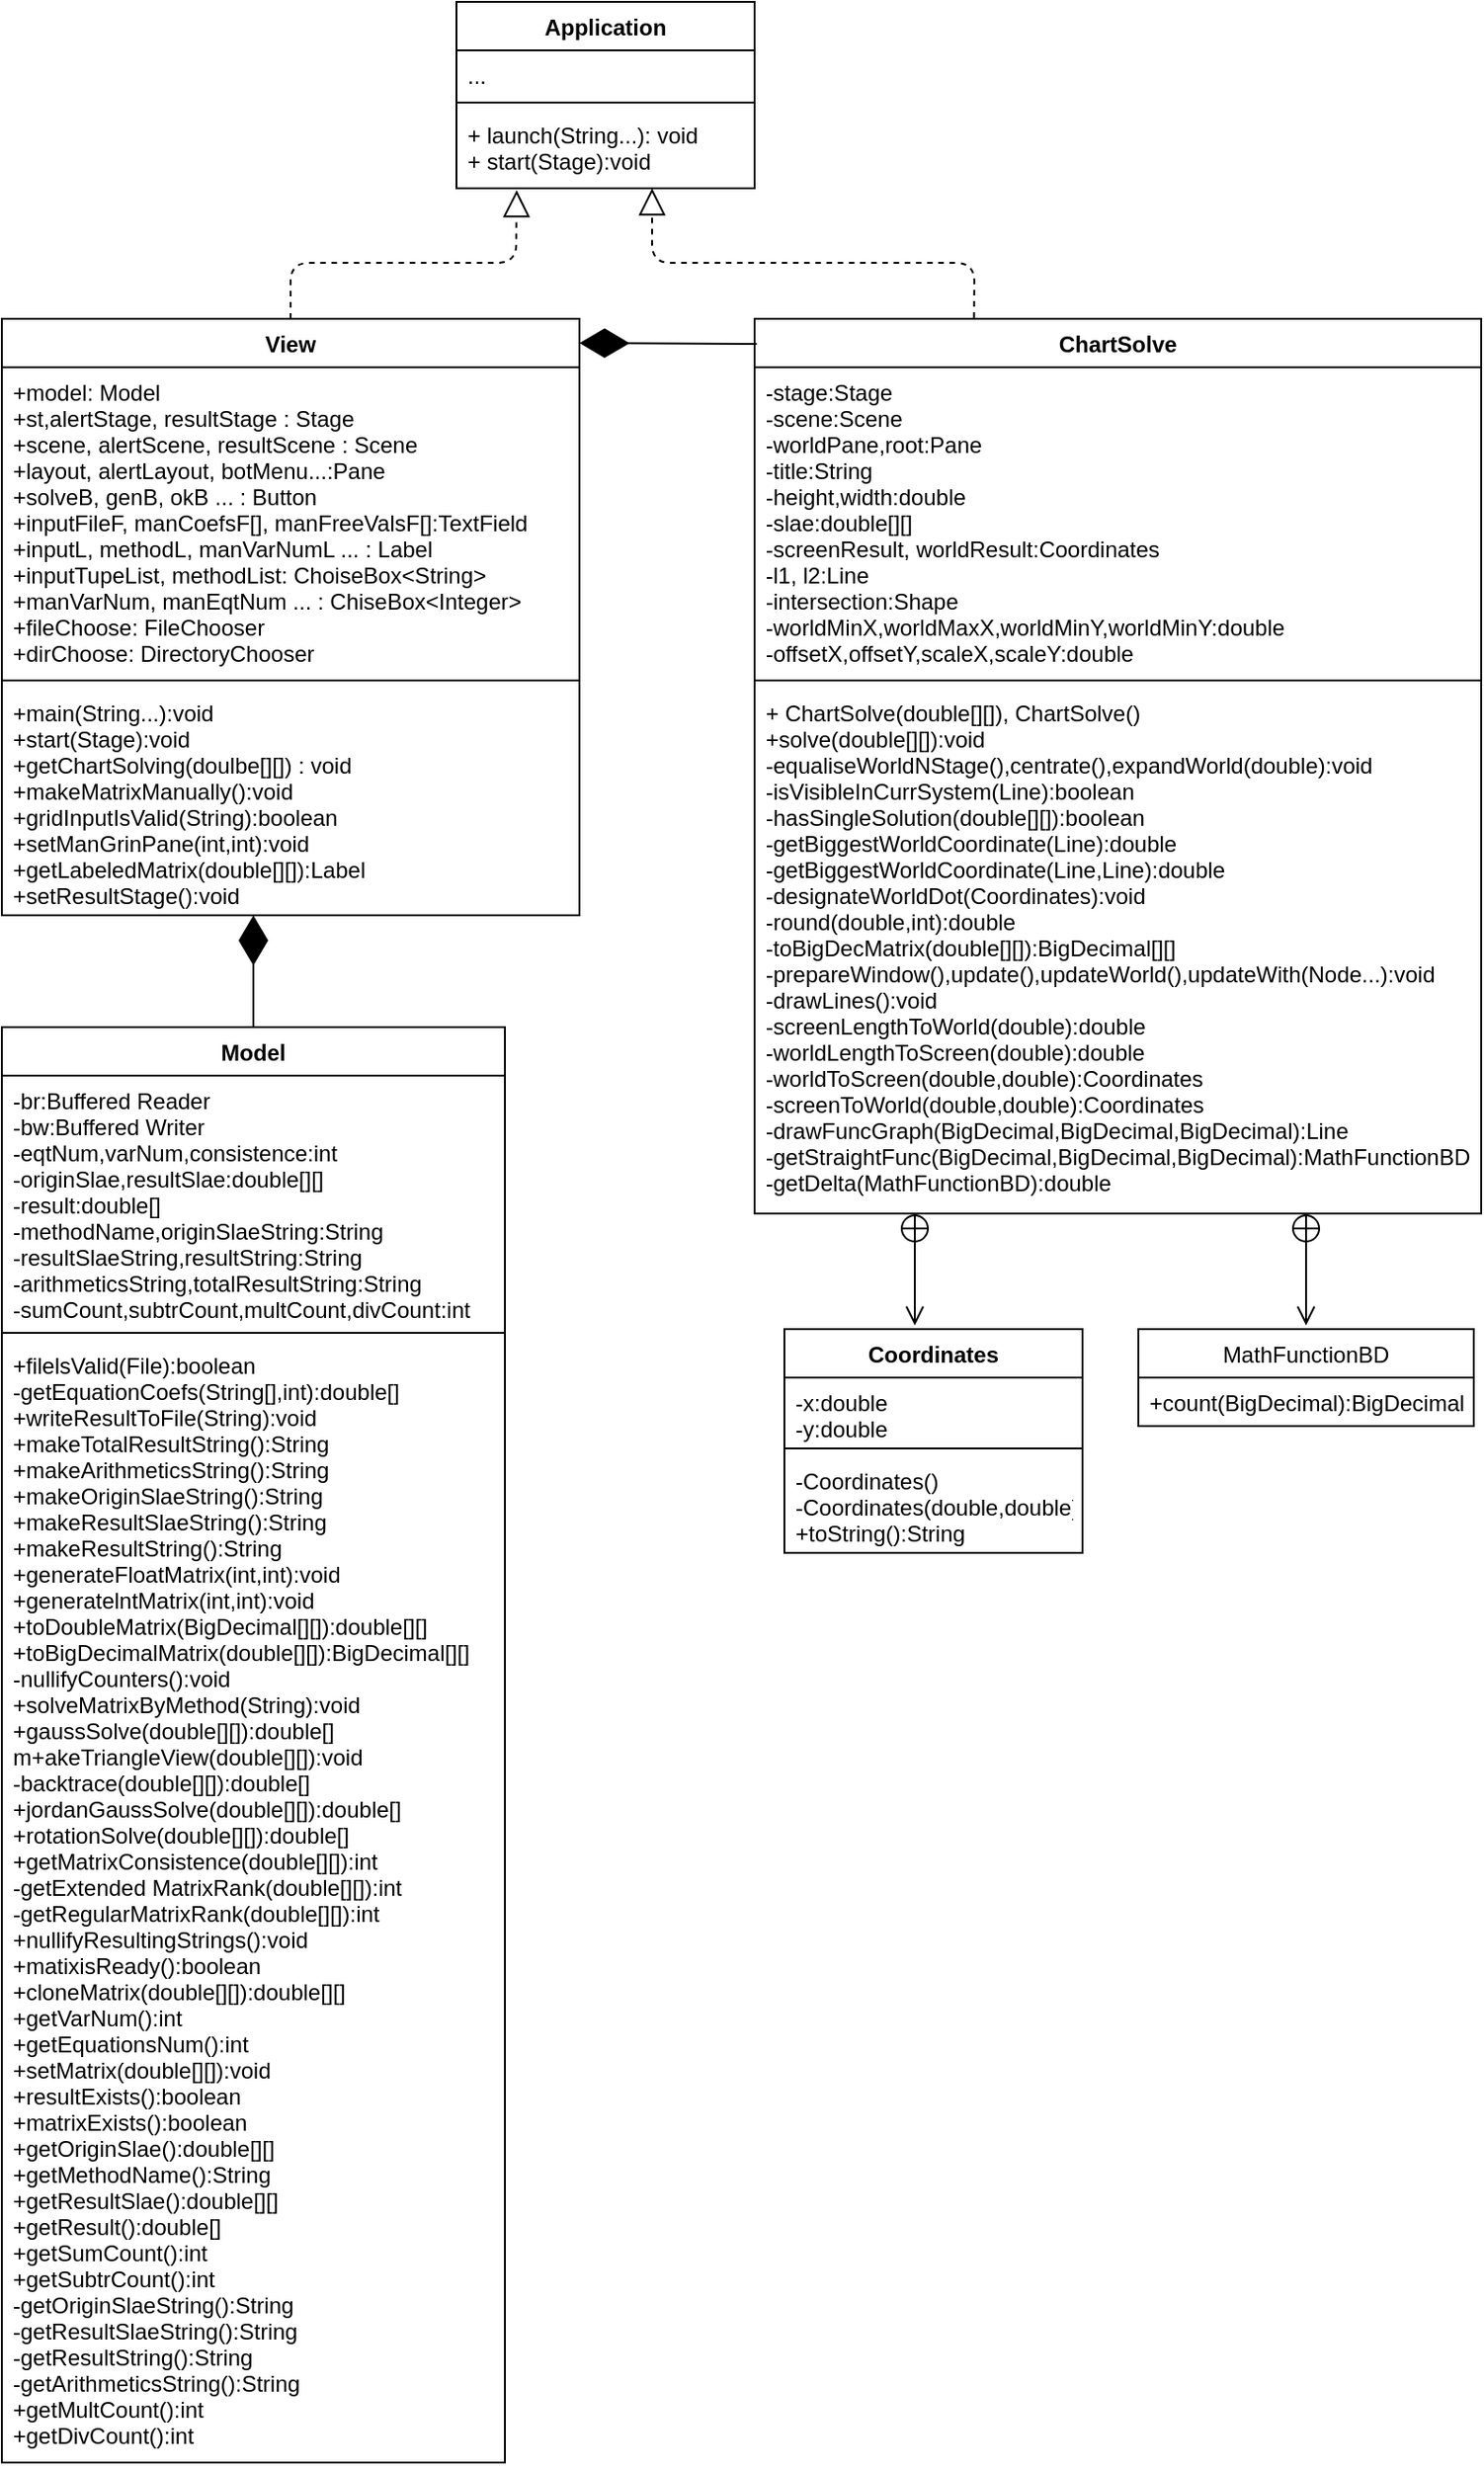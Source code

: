 <mxfile version="14.7.6" type="device"><diagram id="2zgoL4r5-LSIdlLDOcEs" name="Page-1"><mxGraphModel dx="1483" dy="800" grid="1" gridSize="10" guides="1" tooltips="1" connect="1" arrows="1" fold="1" page="1" pageScale="1" pageWidth="827" pageHeight="1169" math="0" shadow="0"><root><mxCell id="0"/><mxCell id="1" parent="0"/><mxCell id="d1slvIickykmPHwsi6ob-9" value="ChartSolve" style="swimlane;fontStyle=1;align=center;verticalAlign=top;childLayout=stackLayout;horizontal=1;startSize=26;horizontalStack=0;resizeParent=1;resizeParentMax=0;resizeLast=0;collapsible=1;marginBottom=0;" vertex="1" parent="1"><mxGeometry x="414" y="240" width="390" height="480" as="geometry"/></mxCell><mxCell id="d1slvIickykmPHwsi6ob-10" value="-stage:Stage&#10;-scene:Scene&#10;    -worldPane,root:Pane&#10;    -title:String&#10;    -height,width:double&#10;    -slae:double[][]&#10;-screenResult, worldResult:Coordinates&#10;-l1, l2:Line&#10;-intersection:Shape&#10;-worldMinX,worldMaxX,worldMinY,worldMinY:double&#10;-offsetX,offsetY,scaleX,scaleY:double" style="text;strokeColor=none;fillColor=none;align=left;verticalAlign=top;spacingLeft=4;spacingRight=4;overflow=hidden;rotatable=0;points=[[0,0.5],[1,0.5]];portConstraint=eastwest;labelBackgroundColor=none;" vertex="1" parent="d1slvIickykmPHwsi6ob-9"><mxGeometry y="26" width="390" height="164" as="geometry"/></mxCell><mxCell id="d1slvIickykmPHwsi6ob-11" value="" style="line;strokeWidth=1;fillColor=none;align=left;verticalAlign=middle;spacingTop=-1;spacingLeft=3;spacingRight=3;rotatable=0;labelPosition=right;points=[];portConstraint=eastwest;" vertex="1" parent="d1slvIickykmPHwsi6ob-9"><mxGeometry y="190" width="390" height="8" as="geometry"/></mxCell><mxCell id="d1slvIickykmPHwsi6ob-12" value="+ ChartSolve(double[][]), ChartSolve()&#10;+solve(double[][]):void&#10;-equaliseWorldNStage(),centrate(),expandWorld(double):void&#10;-isVisibleInCurrSystem(Line):boolean&#10;-hasSingleSolution(double[][]):boolean&#10;-getBiggestWorldCoordinate(Line):double&#10;-getBiggestWorldCoordinate(Line,Line):double&#10;-designateWorldDot(Coordinates):void&#10;-round(double,int):double&#10;-toBigDecMatrix(double[][]):BigDecimal[][]&#10;-prepareWindow(),update(),updateWorld(),updateWith(Node...):void&#10;-drawLines():void&#10;-screenLengthToWorld(double):double&#10;-worldLengthToScreen(double):double&#10;-worldToScreen(double,double):Coordinates&#10;-screenToWorld(double,double):Coordinates&#10;-drawFuncGraph(BigDecimal,BigDecimal,BigDecimal):Line&#10;-getStraightFunc(BigDecimal,BigDecimal,BigDecimal):MathFunctionBD&#10;-getDelta(MathFunctionBD):double&#10;" style="text;strokeColor=none;fillColor=none;align=left;verticalAlign=top;spacingLeft=4;spacingRight=4;overflow=hidden;rotatable=0;points=[[0,0.5],[1,0.5]];portConstraint=eastwest;" vertex="1" parent="d1slvIickykmPHwsi6ob-9"><mxGeometry y="198" width="390" height="282" as="geometry"/></mxCell><mxCell id="d1slvIickykmPHwsi6ob-13" value="View" style="swimlane;fontStyle=1;align=center;verticalAlign=top;childLayout=stackLayout;horizontal=1;startSize=26;horizontalStack=0;resizeParent=1;resizeParentMax=0;resizeLast=0;collapsible=1;marginBottom=0;" vertex="1" parent="1"><mxGeometry x="10" y="240" width="310" height="320" as="geometry"/></mxCell><mxCell id="d1slvIickykmPHwsi6ob-14" value="+model: Model&#10;+st,alertStage, resultStage : Stage&#10;+scene, alertScene, resultScene : Scene&#10;+layout, alertLayout, botMenu...:Pane&#10;+solveB, genB, okB ... : Button&#10;+inputFileF, manCoefsF[], manFreeValsF[]:TextField&#10;+inputL, methodL, manVarNumL ... : Label&#10;+inputTupeList, methodList: ChoiseBox&lt;String&gt;&#10;+manVarNum, manEqtNum ... : ChiseBox&lt;Integer&gt;&#10;+fileChoose: FileChooser&#10;+dirChoose: DirectoryChooser " style="text;strokeColor=none;fillColor=none;align=left;verticalAlign=top;spacingLeft=4;spacingRight=4;overflow=hidden;rotatable=0;points=[[0,0.5],[1,0.5]];portConstraint=eastwest;" vertex="1" parent="d1slvIickykmPHwsi6ob-13"><mxGeometry y="26" width="310" height="164" as="geometry"/></mxCell><mxCell id="d1slvIickykmPHwsi6ob-15" value="" style="line;strokeWidth=1;fillColor=none;align=left;verticalAlign=middle;spacingTop=-1;spacingLeft=3;spacingRight=3;rotatable=0;labelPosition=right;points=[];portConstraint=eastwest;" vertex="1" parent="d1slvIickykmPHwsi6ob-13"><mxGeometry y="190" width="310" height="8" as="geometry"/></mxCell><mxCell id="d1slvIickykmPHwsi6ob-16" value="+main(String...):void&#10;+start(Stage):void&#10;+getChartSolving(doulbe[][]) : void&#10;+makeMatrixManually():void&#10;+gridInputIsValid(String):boolean&#10;+setManGrinPane(int,int):void&#10;+getLabeledMatrix(double[][]):Label&#10;+setResultStage():void" style="text;strokeColor=none;fillColor=none;align=left;verticalAlign=top;spacingLeft=4;spacingRight=4;overflow=hidden;rotatable=0;points=[[0,0.5],[1,0.5]];portConstraint=eastwest;" vertex="1" parent="d1slvIickykmPHwsi6ob-13"><mxGeometry y="198" width="310" height="122" as="geometry"/></mxCell><mxCell id="d1slvIickykmPHwsi6ob-17" value="Model" style="swimlane;fontStyle=1;align=center;verticalAlign=top;childLayout=stackLayout;horizontal=1;startSize=26;horizontalStack=0;resizeParent=1;resizeParentMax=0;resizeLast=0;collapsible=1;marginBottom=0;" vertex="1" parent="1"><mxGeometry x="10" y="620" width="270" height="770" as="geometry"/></mxCell><mxCell id="d1slvIickykmPHwsi6ob-18" value="-br:Buffered Reader&#10;-bw:Buffered Writer&#10;-eqtNum,varNum,consistence:int&#10;-originSlae,resultSlae:double[][]&#10;-result:double[]&#10;-methodName,originSlaeString:String&#10;-resultSlaeString,resultString:String&#10;-arithmeticsString,totalResultString:String&#10;-sumCount,subtrCount,multCount,divCount:int&#10;" style="text;strokeColor=none;fillColor=none;align=left;verticalAlign=top;spacingLeft=4;spacingRight=4;overflow=hidden;rotatable=0;points=[[0,0.5],[1,0.5]];portConstraint=eastwest;" vertex="1" parent="d1slvIickykmPHwsi6ob-17"><mxGeometry y="26" width="270" height="134" as="geometry"/></mxCell><mxCell id="d1slvIickykmPHwsi6ob-19" value="" style="line;strokeWidth=1;fillColor=none;align=left;verticalAlign=middle;spacingTop=-1;spacingLeft=3;spacingRight=3;rotatable=0;labelPosition=right;points=[];portConstraint=eastwest;" vertex="1" parent="d1slvIickykmPHwsi6ob-17"><mxGeometry y="160" width="270" height="8" as="geometry"/></mxCell><mxCell id="d1slvIickykmPHwsi6ob-20" value="+filelsValid(File):boolean&#10;-getEquationCoefs(String[],int):double[]&#10;+writeResultToFile(String):void&#10;+makeTotalResultString():String&#10;+makeArithmeticsString():String&#10;+makeOriginSlaeString():String&#10;+makeResultSlaeString():String&#10;+makeResultString():String&#10;+generateFloatMatrix(int,int):void&#10;+generatelntMatrix(int,int):void&#10;+toDoubleMatrix(BigDecimal[][]):double[][]&#10;+toBigDecimalMatrix(double[][]):BigDecimal[][]&#10;-nullifyCounters():void&#10;+solveMatrixByMethod(String):void&#10;+gaussSolve(double[][]):double[]&#10;m+akeTriangleView(double[][]):void&#10;-backtrace(double[][]):double[]&#10;+jordanGaussSolve(double[][]):double[]&#10;+rotationSolve(double[][]):double[]&#10;+getMatrixConsistence(double[][]):int&#10;-getExtended MatrixRank(double[][]):int&#10;-getRegularMatrixRank(double[][]):int&#10;+nullifyResultingStrings():void&#10;+matixisReady():boolean&#10;+cloneMatrix(double[][]):double[][]&#10;+getVarNum():int&#10;+getEquationsNum():int&#10;+setMatrix(double[][]):void&#10;+resultExists():boolean&#10;+matrixExists():boolean&#10;+getOriginSlae():double[][]&#10;+getMethodName():String&#10;+getResultSlae():double[][]&#10;+getResult():double[]&#10;+getSumCount():int&#10;+getSubtrCount():int&#10;-getOriginSlaeString():String&#10;-getResultSlaeString():String&#10;-getResultString():String&#10;-getArithmeticsString():String&#10;+getMultCount():int&#10;+getDivCount():int" style="text;strokeColor=none;fillColor=none;align=left;verticalAlign=top;spacingLeft=4;spacingRight=4;overflow=hidden;rotatable=0;points=[[0,0.5],[1,0.5]];portConstraint=eastwest;" vertex="1" parent="d1slvIickykmPHwsi6ob-17"><mxGeometry y="168" width="270" height="602" as="geometry"/></mxCell><mxCell id="d1slvIickykmPHwsi6ob-21" value="Application" style="swimlane;fontStyle=1;align=center;verticalAlign=top;childLayout=stackLayout;horizontal=1;startSize=26;horizontalStack=0;resizeParent=1;resizeParentMax=0;resizeLast=0;collapsible=1;marginBottom=0;" vertex="1" parent="1"><mxGeometry x="254" y="70" width="160" height="100" as="geometry"/></mxCell><mxCell id="d1slvIickykmPHwsi6ob-22" value="..." style="text;strokeColor=none;fillColor=none;align=left;verticalAlign=top;spacingLeft=4;spacingRight=4;overflow=hidden;rotatable=0;points=[[0,0.5],[1,0.5]];portConstraint=eastwest;" vertex="1" parent="d1slvIickykmPHwsi6ob-21"><mxGeometry y="26" width="160" height="24" as="geometry"/></mxCell><mxCell id="d1slvIickykmPHwsi6ob-23" value="" style="line;strokeWidth=1;fillColor=none;align=left;verticalAlign=middle;spacingTop=-1;spacingLeft=3;spacingRight=3;rotatable=0;labelPosition=right;points=[];portConstraint=eastwest;" vertex="1" parent="d1slvIickykmPHwsi6ob-21"><mxGeometry y="50" width="160" height="8" as="geometry"/></mxCell><mxCell id="d1slvIickykmPHwsi6ob-24" value="+ launch(String...): void&#10;+ start(Stage):void" style="text;strokeColor=none;fillColor=none;align=left;verticalAlign=top;spacingLeft=4;spacingRight=4;overflow=hidden;rotatable=0;points=[[0,0.5],[1,0.5]];portConstraint=eastwest;" vertex="1" parent="d1slvIickykmPHwsi6ob-21"><mxGeometry y="58" width="160" height="42" as="geometry"/></mxCell><mxCell id="d1slvIickykmPHwsi6ob-25" value="" style="endArrow=block;dashed=1;endFill=0;endSize=12;html=1;entryX=0.202;entryY=1.024;entryDx=0;entryDy=0;entryPerimeter=0;exitX=0.5;exitY=0;exitDx=0;exitDy=0;" edge="1" parent="1" source="d1slvIickykmPHwsi6ob-13" target="d1slvIickykmPHwsi6ob-24"><mxGeometry width="160" relative="1" as="geometry"><mxPoint x="414" y="230" as="sourcePoint"/><mxPoint x="420" y="190" as="targetPoint"/><Array as="points"><mxPoint x="165" y="210"/><mxPoint x="286" y="210"/></Array></mxGeometry></mxCell><mxCell id="d1slvIickykmPHwsi6ob-36" value="" style="endArrow=open;startArrow=circlePlus;endFill=0;startFill=0;endSize=8;html=1;fontColor=#000000;" edge="1" parent="1"><mxGeometry width="160" relative="1" as="geometry"><mxPoint x="500" y="720" as="sourcePoint"/><mxPoint x="500" y="780" as="targetPoint"/></mxGeometry></mxCell><mxCell id="d1slvIickykmPHwsi6ob-37" value="MathFunctionBD" style="swimlane;fontStyle=0;childLayout=stackLayout;horizontal=1;startSize=26;fillColor=none;horizontalStack=0;resizeParent=1;resizeParentMax=0;resizeLast=0;collapsible=1;marginBottom=0;labelBackgroundColor=none;fontColor=#000000;" vertex="1" parent="1"><mxGeometry x="620" y="782" width="180" height="52" as="geometry"/></mxCell><mxCell id="d1slvIickykmPHwsi6ob-38" value="+count(BigDecimal):BigDecimal" style="text;strokeColor=none;fillColor=none;align=left;verticalAlign=top;spacingLeft=4;spacingRight=4;overflow=hidden;rotatable=0;points=[[0,0.5],[1,0.5]];portConstraint=eastwest;" vertex="1" parent="d1slvIickykmPHwsi6ob-37"><mxGeometry y="26" width="180" height="26" as="geometry"/></mxCell><mxCell id="d1slvIickykmPHwsi6ob-41" value="Coordinates" style="swimlane;fontStyle=1;align=center;verticalAlign=top;childLayout=stackLayout;horizontal=1;startSize=26;horizontalStack=0;resizeParent=1;resizeParentMax=0;resizeLast=0;collapsible=1;marginBottom=0;labelBackgroundColor=none;fontColor=#000000;" vertex="1" parent="1"><mxGeometry x="430" y="782" width="160" height="120" as="geometry"/></mxCell><mxCell id="d1slvIickykmPHwsi6ob-42" value="-x:double&#10;-y:double" style="text;strokeColor=none;fillColor=none;align=left;verticalAlign=top;spacingLeft=4;spacingRight=4;overflow=hidden;rotatable=0;points=[[0,0.5],[1,0.5]];portConstraint=eastwest;" vertex="1" parent="d1slvIickykmPHwsi6ob-41"><mxGeometry y="26" width="160" height="34" as="geometry"/></mxCell><mxCell id="d1slvIickykmPHwsi6ob-43" value="" style="line;strokeWidth=1;fillColor=none;align=left;verticalAlign=middle;spacingTop=-1;spacingLeft=3;spacingRight=3;rotatable=0;labelPosition=right;points=[];portConstraint=eastwest;" vertex="1" parent="d1slvIickykmPHwsi6ob-41"><mxGeometry y="60" width="160" height="8" as="geometry"/></mxCell><mxCell id="d1slvIickykmPHwsi6ob-44" value="-Coordinates()&#10;-Coordinates(double,double)&#10;+toString():String" style="text;strokeColor=none;fillColor=none;align=left;verticalAlign=top;spacingLeft=4;spacingRight=4;overflow=hidden;rotatable=0;points=[[0,0.5],[1,0.5]];portConstraint=eastwest;" vertex="1" parent="d1slvIickykmPHwsi6ob-41"><mxGeometry y="68" width="160" height="52" as="geometry"/></mxCell><mxCell id="d1slvIickykmPHwsi6ob-46" value="" style="endArrow=open;startArrow=circlePlus;endFill=0;startFill=0;endSize=8;html=1;fontColor=#000000;" edge="1" parent="1"><mxGeometry width="160" relative="1" as="geometry"><mxPoint x="710" y="720" as="sourcePoint"/><mxPoint x="710" y="780" as="targetPoint"/></mxGeometry></mxCell><mxCell id="d1slvIickykmPHwsi6ob-47" value="" style="endArrow=block;dashed=1;endFill=0;endSize=12;html=1;exitX=0.302;exitY=-0.001;exitDx=0;exitDy=0;exitPerimeter=0;" edge="1" parent="1" source="d1slvIickykmPHwsi6ob-9"><mxGeometry width="160" relative="1" as="geometry"><mxPoint x="175" y="250" as="sourcePoint"/><mxPoint x="359" y="170" as="targetPoint"/><Array as="points"><mxPoint x="532" y="210"/><mxPoint x="359" y="210"/></Array></mxGeometry></mxCell><mxCell id="d1slvIickykmPHwsi6ob-48" value="" style="endArrow=diamondThin;endFill=1;endSize=24;html=1;fontColor=#000000;exitX=0.003;exitY=0.028;exitDx=0;exitDy=0;exitPerimeter=0;" edge="1" parent="1" source="d1slvIickykmPHwsi6ob-9"><mxGeometry width="160" relative="1" as="geometry"><mxPoint x="240" y="380" as="sourcePoint"/><mxPoint x="320" y="253" as="targetPoint"/></mxGeometry></mxCell><mxCell id="d1slvIickykmPHwsi6ob-49" value="" style="endArrow=diamondThin;endFill=1;endSize=24;html=1;fontColor=#000000;exitX=0.5;exitY=0;exitDx=0;exitDy=0;" edge="1" parent="1" source="d1slvIickykmPHwsi6ob-17"><mxGeometry width="160" relative="1" as="geometry"><mxPoint x="240" y="530" as="sourcePoint"/><mxPoint x="145" y="560" as="targetPoint"/></mxGeometry></mxCell></root></mxGraphModel></diagram></mxfile>